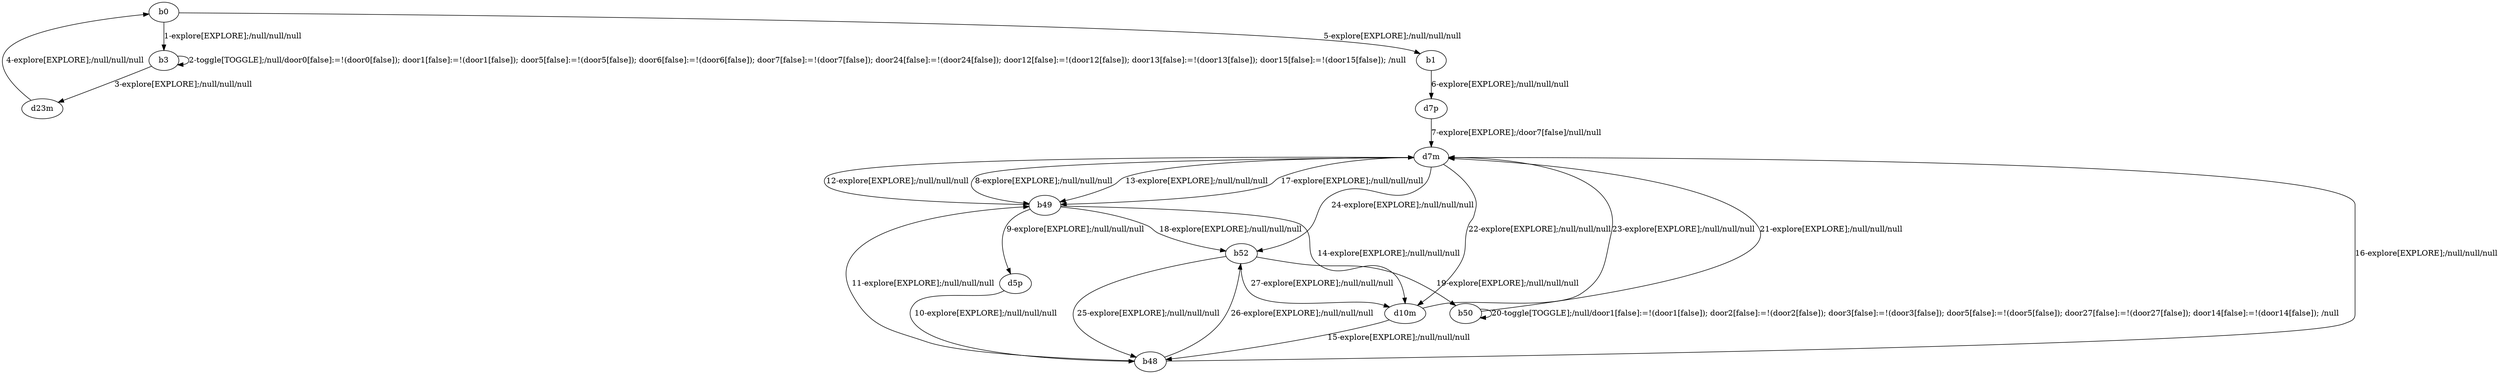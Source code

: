 # Total number of goals covered by this test: 4
# b52 --> b50
# b48 --> b49
# d5p --> b48
# d7m --> d10m

digraph g {
"b0" -> "b3" [label = "1-explore[EXPLORE];/null/null/null"];
"b3" -> "b3" [label = "2-toggle[TOGGLE];/null/door0[false]:=!(door0[false]); door1[false]:=!(door1[false]); door5[false]:=!(door5[false]); door6[false]:=!(door6[false]); door7[false]:=!(door7[false]); door24[false]:=!(door24[false]); door12[false]:=!(door12[false]); door13[false]:=!(door13[false]); door15[false]:=!(door15[false]); /null"];
"b3" -> "d23m" [label = "3-explore[EXPLORE];/null/null/null"];
"d23m" -> "b0" [label = "4-explore[EXPLORE];/null/null/null"];
"b0" -> "b1" [label = "5-explore[EXPLORE];/null/null/null"];
"b1" -> "d7p" [label = "6-explore[EXPLORE];/null/null/null"];
"d7p" -> "d7m" [label = "7-explore[EXPLORE];/door7[false]/null/null"];
"d7m" -> "b49" [label = "8-explore[EXPLORE];/null/null/null"];
"b49" -> "d5p" [label = "9-explore[EXPLORE];/null/null/null"];
"d5p" -> "b48" [label = "10-explore[EXPLORE];/null/null/null"];
"b48" -> "b49" [label = "11-explore[EXPLORE];/null/null/null"];
"b49" -> "d7m" [label = "12-explore[EXPLORE];/null/null/null"];
"d7m" -> "b49" [label = "13-explore[EXPLORE];/null/null/null"];
"b49" -> "d10m" [label = "14-explore[EXPLORE];/null/null/null"];
"d10m" -> "b48" [label = "15-explore[EXPLORE];/null/null/null"];
"b48" -> "d7m" [label = "16-explore[EXPLORE];/null/null/null"];
"d7m" -> "b49" [label = "17-explore[EXPLORE];/null/null/null"];
"b49" -> "b52" [label = "18-explore[EXPLORE];/null/null/null"];
"b52" -> "b50" [label = "19-explore[EXPLORE];/null/null/null"];
"b50" -> "b50" [label = "20-toggle[TOGGLE];/null/door1[false]:=!(door1[false]); door2[false]:=!(door2[false]); door3[false]:=!(door3[false]); door5[false]:=!(door5[false]); door27[false]:=!(door27[false]); door14[false]:=!(door14[false]); /null"];
"b50" -> "d7m" [label = "21-explore[EXPLORE];/null/null/null"];
"d7m" -> "d10m" [label = "22-explore[EXPLORE];/null/null/null"];
"d10m" -> "d7m" [label = "23-explore[EXPLORE];/null/null/null"];
"d7m" -> "b52" [label = "24-explore[EXPLORE];/null/null/null"];
"b52" -> "b48" [label = "25-explore[EXPLORE];/null/null/null"];
"b48" -> "b52" [label = "26-explore[EXPLORE];/null/null/null"];
"b52" -> "d10m" [label = "27-explore[EXPLORE];/null/null/null"];
}
